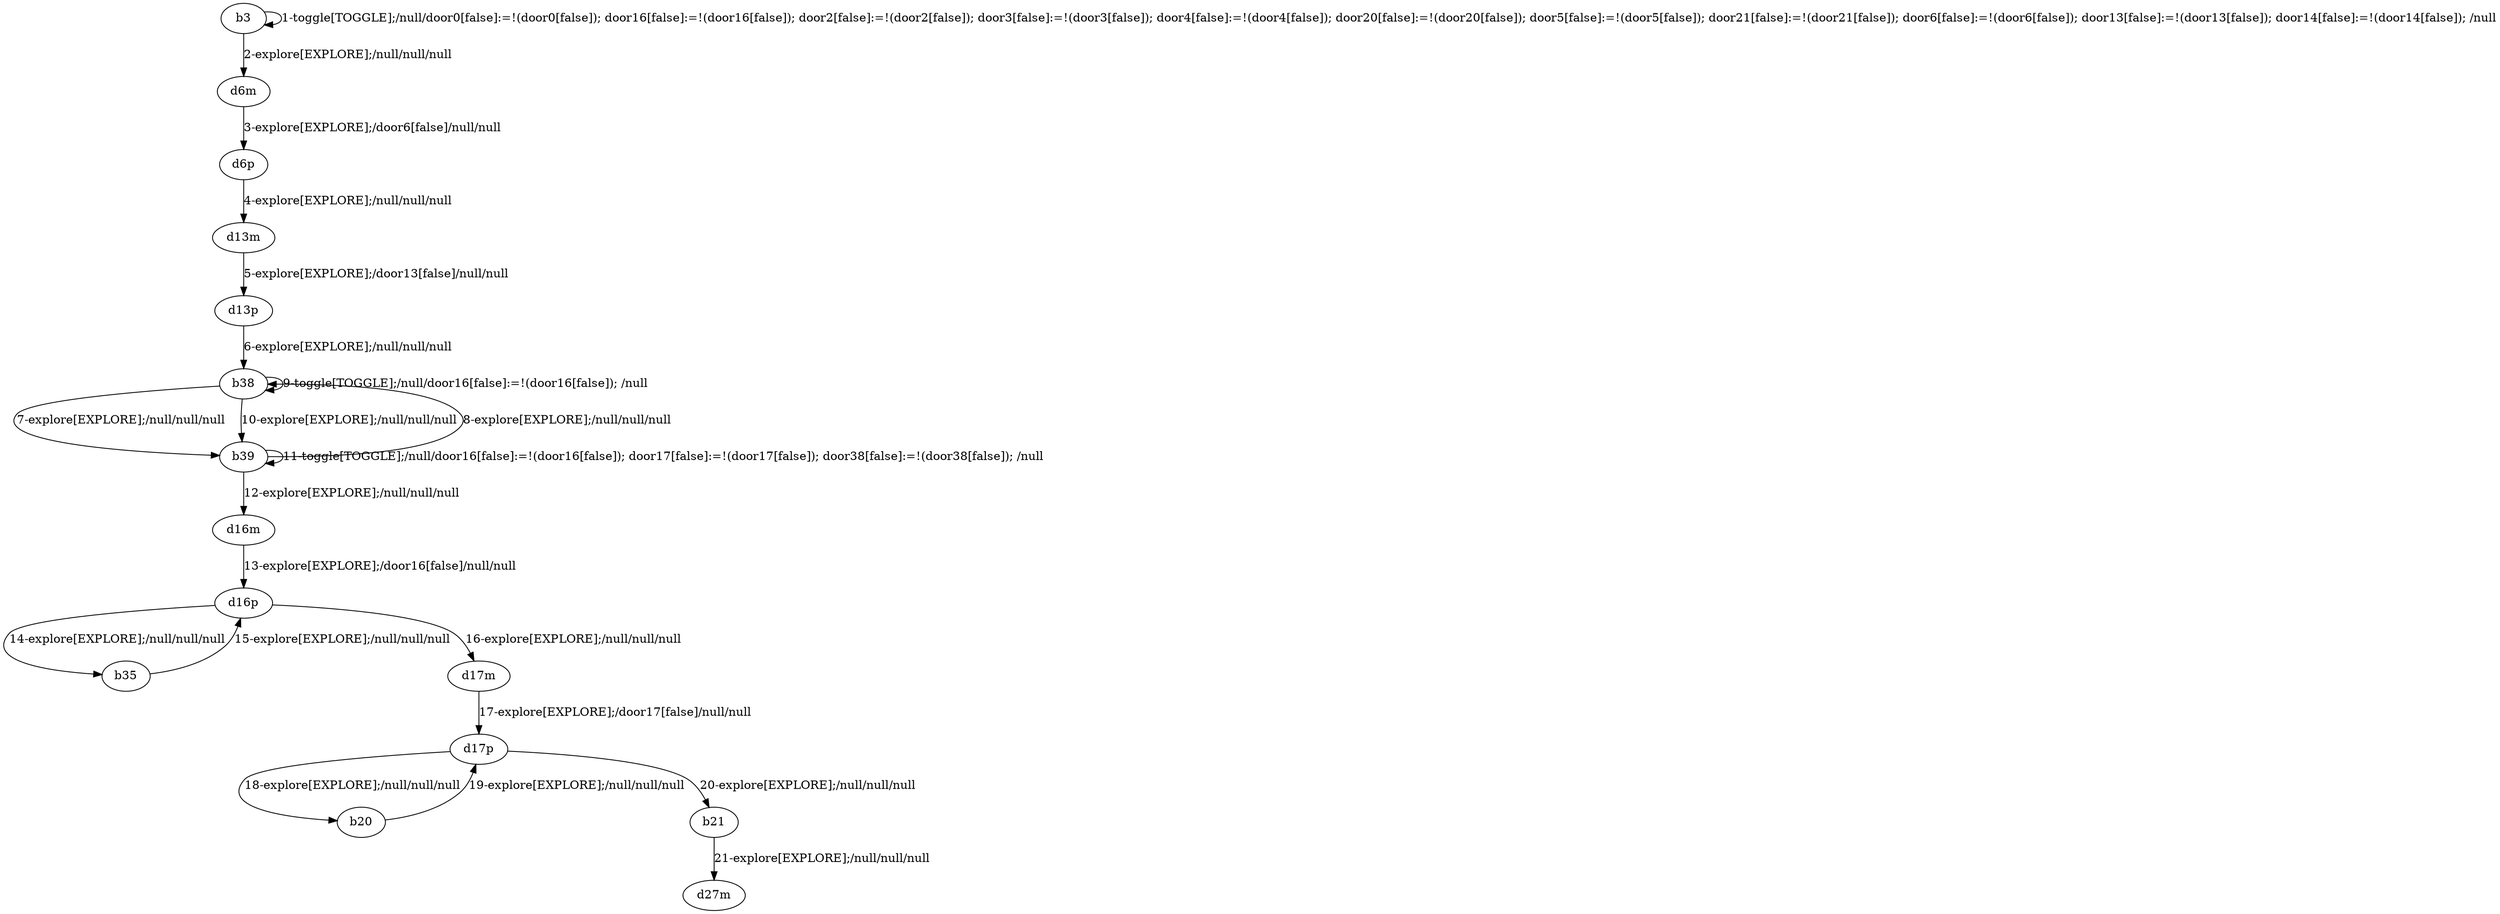 # Total number of goals covered by this test: 1
# b35 --> d16p

digraph g {
"b3" -> "b3" [label = "1-toggle[TOGGLE];/null/door0[false]:=!(door0[false]); door16[false]:=!(door16[false]); door2[false]:=!(door2[false]); door3[false]:=!(door3[false]); door4[false]:=!(door4[false]); door20[false]:=!(door20[false]); door5[false]:=!(door5[false]); door21[false]:=!(door21[false]); door6[false]:=!(door6[false]); door13[false]:=!(door13[false]); door14[false]:=!(door14[false]); /null"];
"b3" -> "d6m" [label = "2-explore[EXPLORE];/null/null/null"];
"d6m" -> "d6p" [label = "3-explore[EXPLORE];/door6[false]/null/null"];
"d6p" -> "d13m" [label = "4-explore[EXPLORE];/null/null/null"];
"d13m" -> "d13p" [label = "5-explore[EXPLORE];/door13[false]/null/null"];
"d13p" -> "b38" [label = "6-explore[EXPLORE];/null/null/null"];
"b38" -> "b39" [label = "7-explore[EXPLORE];/null/null/null"];
"b39" -> "b38" [label = "8-explore[EXPLORE];/null/null/null"];
"b38" -> "b38" [label = "9-toggle[TOGGLE];/null/door16[false]:=!(door16[false]); /null"];
"b38" -> "b39" [label = "10-explore[EXPLORE];/null/null/null"];
"b39" -> "b39" [label = "11-toggle[TOGGLE];/null/door16[false]:=!(door16[false]); door17[false]:=!(door17[false]); door38[false]:=!(door38[false]); /null"];
"b39" -> "d16m" [label = "12-explore[EXPLORE];/null/null/null"];
"d16m" -> "d16p" [label = "13-explore[EXPLORE];/door16[false]/null/null"];
"d16p" -> "b35" [label = "14-explore[EXPLORE];/null/null/null"];
"b35" -> "d16p" [label = "15-explore[EXPLORE];/null/null/null"];
"d16p" -> "d17m" [label = "16-explore[EXPLORE];/null/null/null"];
"d17m" -> "d17p" [label = "17-explore[EXPLORE];/door17[false]/null/null"];
"d17p" -> "b20" [label = "18-explore[EXPLORE];/null/null/null"];
"b20" -> "d17p" [label = "19-explore[EXPLORE];/null/null/null"];
"d17p" -> "b21" [label = "20-explore[EXPLORE];/null/null/null"];
"b21" -> "d27m" [label = "21-explore[EXPLORE];/null/null/null"];
}